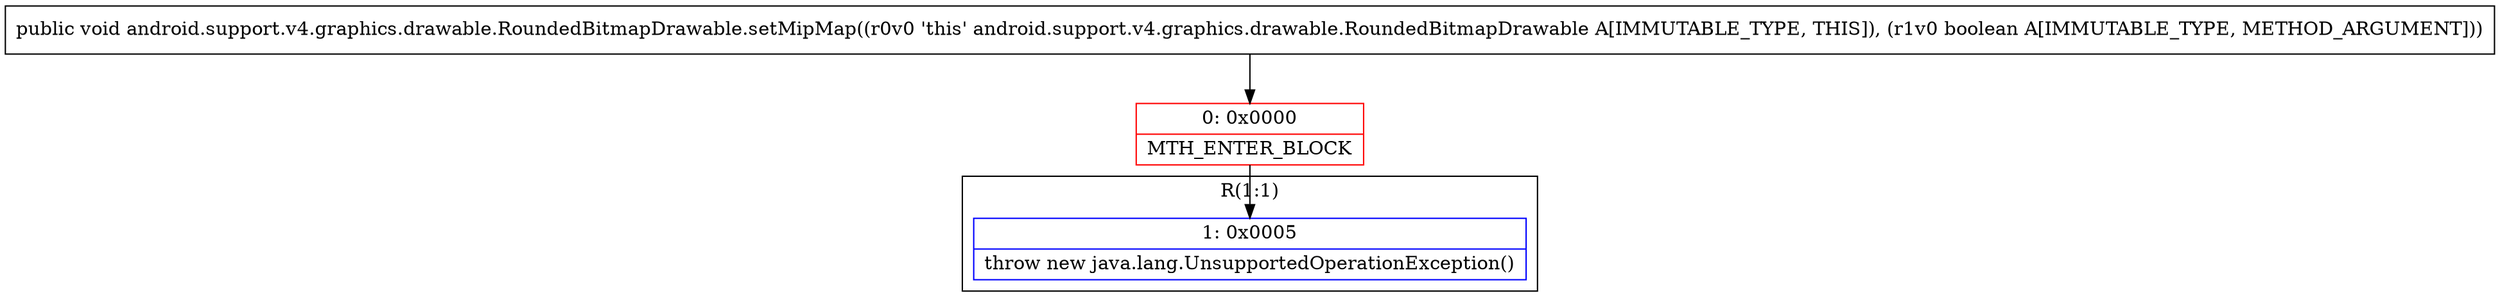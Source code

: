digraph "CFG forandroid.support.v4.graphics.drawable.RoundedBitmapDrawable.setMipMap(Z)V" {
subgraph cluster_Region_214542919 {
label = "R(1:1)";
node [shape=record,color=blue];
Node_1 [shape=record,label="{1\:\ 0x0005|throw new java.lang.UnsupportedOperationException()\l}"];
}
Node_0 [shape=record,color=red,label="{0\:\ 0x0000|MTH_ENTER_BLOCK\l}"];
MethodNode[shape=record,label="{public void android.support.v4.graphics.drawable.RoundedBitmapDrawable.setMipMap((r0v0 'this' android.support.v4.graphics.drawable.RoundedBitmapDrawable A[IMMUTABLE_TYPE, THIS]), (r1v0 boolean A[IMMUTABLE_TYPE, METHOD_ARGUMENT])) }"];
MethodNode -> Node_0;
Node_0 -> Node_1;
}

